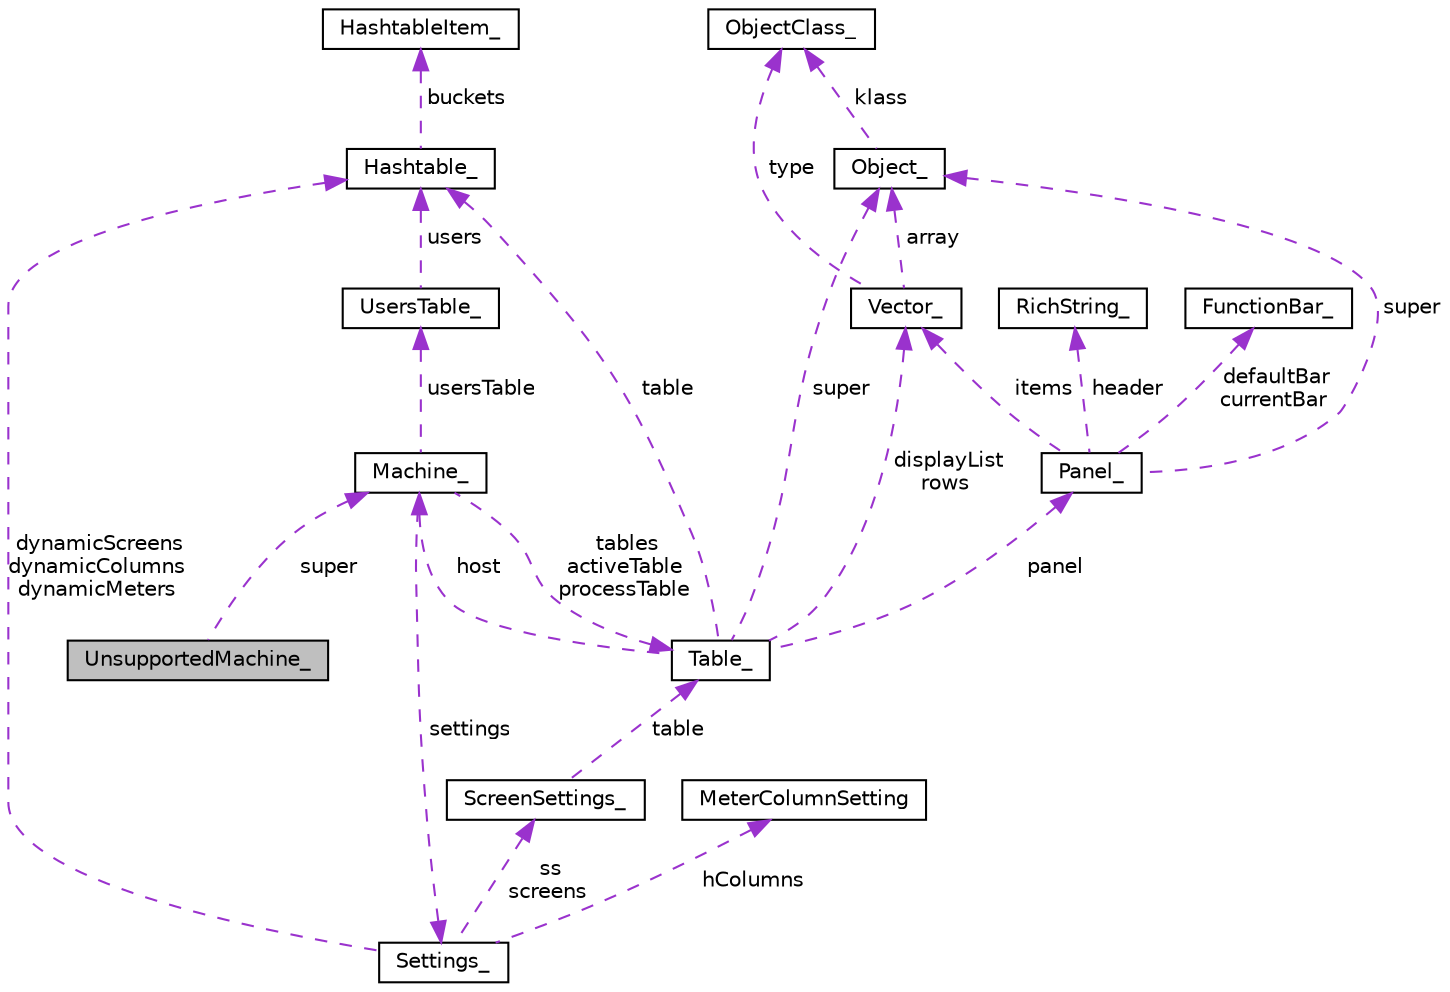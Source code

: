 digraph "UnsupportedMachine_"
{
  edge [fontname="Helvetica",fontsize="10",labelfontname="Helvetica",labelfontsize="10"];
  node [fontname="Helvetica",fontsize="10",shape=record];
  Node1 [label="UnsupportedMachine_",height=0.2,width=0.4,color="black", fillcolor="grey75", style="filled", fontcolor="black"];
  Node2 -> Node1 [dir="back",color="darkorchid3",fontsize="10",style="dashed",label=" super" ];
  Node2 [label="Machine_",height=0.2,width=0.4,color="black", fillcolor="white", style="filled",URL="$structMachine__.html"];
  Node3 -> Node2 [dir="back",color="darkorchid3",fontsize="10",style="dashed",label=" tables\nactiveTable\nprocessTable" ];
  Node3 [label="Table_",height=0.2,width=0.4,color="black", fillcolor="white", style="filled",URL="$structTable__.html"];
  Node4 -> Node3 [dir="back",color="darkorchid3",fontsize="10",style="dashed",label=" displayList\nrows" ];
  Node4 [label="Vector_",height=0.2,width=0.4,color="black", fillcolor="white", style="filled",URL="$structVector__.html"];
  Node5 -> Node4 [dir="back",color="darkorchid3",fontsize="10",style="dashed",label=" type" ];
  Node5 [label="ObjectClass_",height=0.2,width=0.4,color="black", fillcolor="white", style="filled",URL="$structObjectClass__.html"];
  Node6 -> Node4 [dir="back",color="darkorchid3",fontsize="10",style="dashed",label=" array" ];
  Node6 [label="Object_",height=0.2,width=0.4,color="black", fillcolor="white", style="filled",URL="$structObject__.html"];
  Node5 -> Node6 [dir="back",color="darkorchid3",fontsize="10",style="dashed",label=" klass" ];
  Node2 -> Node3 [dir="back",color="darkorchid3",fontsize="10",style="dashed",label=" host" ];
  Node7 -> Node3 [dir="back",color="darkorchid3",fontsize="10",style="dashed",label=" table" ];
  Node7 [label="Hashtable_",height=0.2,width=0.4,color="black", fillcolor="white", style="filled",URL="$structHashtable__.html"];
  Node8 -> Node7 [dir="back",color="darkorchid3",fontsize="10",style="dashed",label=" buckets" ];
  Node8 [label="HashtableItem_",height=0.2,width=0.4,color="black", fillcolor="white", style="filled",URL="$structHashtableItem__.html"];
  Node9 -> Node3 [dir="back",color="darkorchid3",fontsize="10",style="dashed",label=" panel" ];
  Node9 [label="Panel_",height=0.2,width=0.4,color="black", fillcolor="white", style="filled",URL="$structPanel__.html"];
  Node4 -> Node9 [dir="back",color="darkorchid3",fontsize="10",style="dashed",label=" items" ];
  Node10 -> Node9 [dir="back",color="darkorchid3",fontsize="10",style="dashed",label=" header" ];
  Node10 [label="RichString_",height=0.2,width=0.4,color="black", fillcolor="white", style="filled",URL="$structRichString__.html"];
  Node11 -> Node9 [dir="back",color="darkorchid3",fontsize="10",style="dashed",label=" defaultBar\ncurrentBar" ];
  Node11 [label="FunctionBar_",height=0.2,width=0.4,color="black", fillcolor="white", style="filled",URL="$structFunctionBar__.html"];
  Node6 -> Node9 [dir="back",color="darkorchid3",fontsize="10",style="dashed",label=" super" ];
  Node6 -> Node3 [dir="back",color="darkorchid3",fontsize="10",style="dashed",label=" super" ];
  Node12 -> Node2 [dir="back",color="darkorchid3",fontsize="10",style="dashed",label=" settings" ];
  Node12 [label="Settings_",height=0.2,width=0.4,color="black", fillcolor="white", style="filled",URL="$structSettings__.html"];
  Node13 -> Node12 [dir="back",color="darkorchid3",fontsize="10",style="dashed",label=" ss\nscreens" ];
  Node13 [label="ScreenSettings_",height=0.2,width=0.4,color="black", fillcolor="white", style="filled",URL="$structScreenSettings__.html"];
  Node3 -> Node13 [dir="back",color="darkorchid3",fontsize="10",style="dashed",label=" table" ];
  Node7 -> Node12 [dir="back",color="darkorchid3",fontsize="10",style="dashed",label=" dynamicScreens\ndynamicColumns\ndynamicMeters" ];
  Node14 -> Node12 [dir="back",color="darkorchid3",fontsize="10",style="dashed",label=" hColumns" ];
  Node14 [label="MeterColumnSetting",height=0.2,width=0.4,color="black", fillcolor="white", style="filled",URL="$structMeterColumnSetting.html"];
  Node15 -> Node2 [dir="back",color="darkorchid3",fontsize="10",style="dashed",label=" usersTable" ];
  Node15 [label="UsersTable_",height=0.2,width=0.4,color="black", fillcolor="white", style="filled",URL="$structUsersTable__.html"];
  Node7 -> Node15 [dir="back",color="darkorchid3",fontsize="10",style="dashed",label=" users" ];
}
